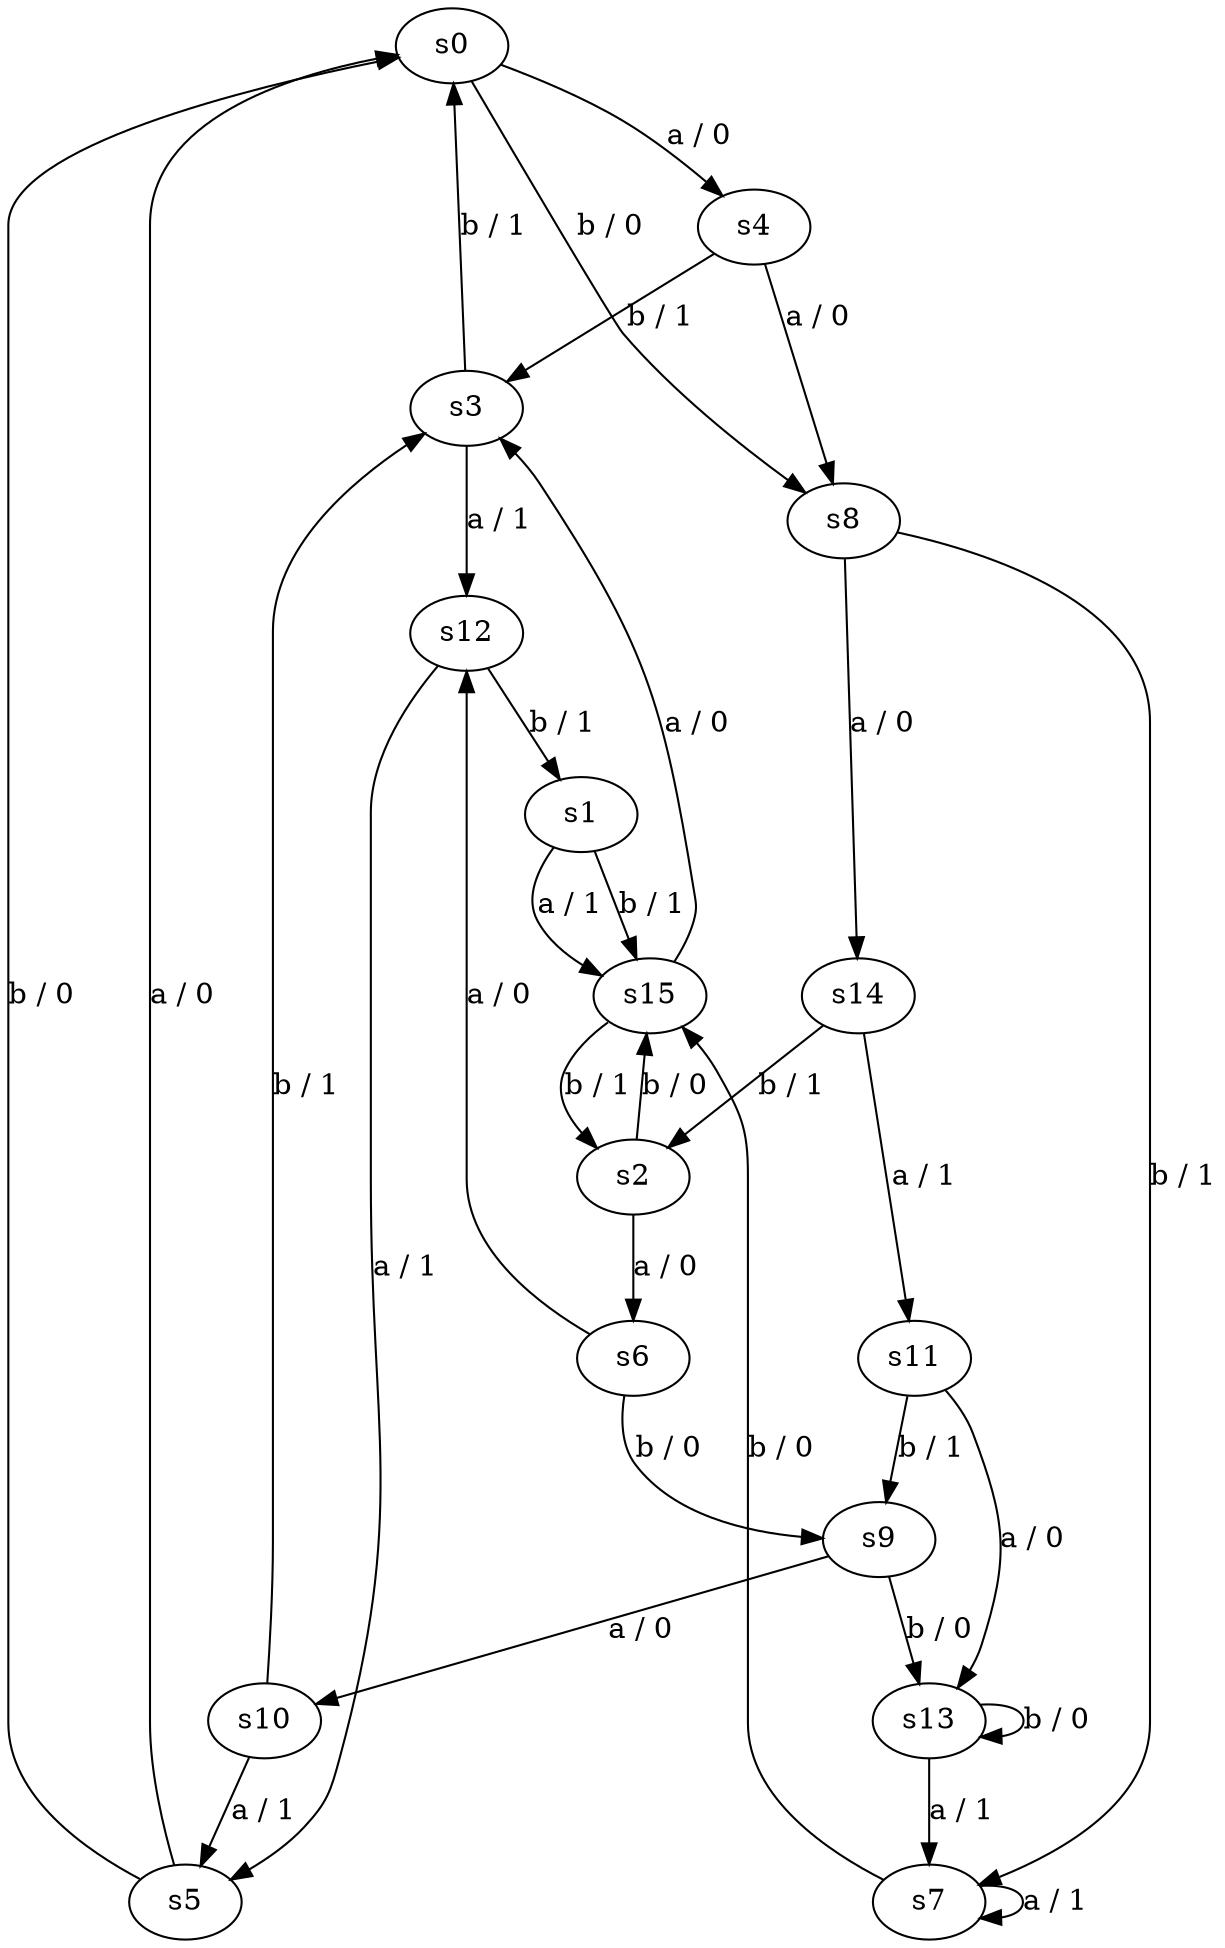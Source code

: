 digraph distinguishable {
	s0 -> s4 [label="a / 0"];
	s1 -> s15 [label="a / 1"];
	s2 -> s6 [label="a / 0"];
	s3 -> s12 [label="a / 1"];
	s4 -> s8 [label="a / 0"];
	s5 -> s0 [label="a / 0"];
	s6 -> s12 [label="a / 0"];
	s7 -> s7 [label="a / 1"];
	s8 -> s14 [label="a / 0"];
	s9 -> s10 [label="a / 0"];
	s10 -> s5 [label="a / 1"];
	s11 -> s13 [label="a / 0"];
	s12 -> s5 [label="a / 1"];
	s13 -> s7 [label="a / 1"];
	s14 -> s11 [label="a / 1"];
	s15 -> s3 [label="a / 0"];

	s0 -> s8 [label="b / 0"];
	s1 -> s15 [label="b / 1"];
	s2 -> s15 [label="b / 0"];
	s3 -> s0 [label="b / 1"];
	s4 -> s3 [label="b / 1"];
	s5 -> s0 [label="b / 0"];
	s6 -> s9 [label="b / 0"];
	s7 -> s15 [label="b / 0"];
	s8 -> s7 [label="b / 1"];
	s9 -> s13 [label="b / 0"];
	s10 -> s3 [label="b / 1"];
	s11 -> s9 [label="b / 1"];
	s12 -> s1 [label="b / 1"];
	s13 -> s13 [label="b / 0"];
	s14 -> s2 [label="b / 1"];
	s15 -> s2 [label="b / 1"];
}